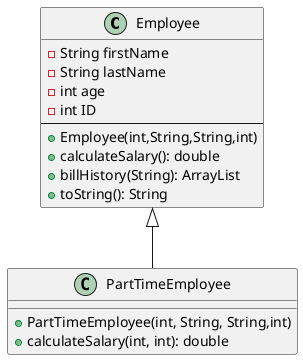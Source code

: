 @startuml

class Employee{
    - String firstName
    - String lastName
    - int age
    - int ID
--
    + Employee(int,String,String,int)
    + calculateSalary(): double
    + billHistory(String): ArrayList
    + toString(): String
}

class PartTimeEmployee extends Employee{
    + PartTimeEmployee(int, String, String,int)
    + calculateSalary(int, int): double

}




@enduml